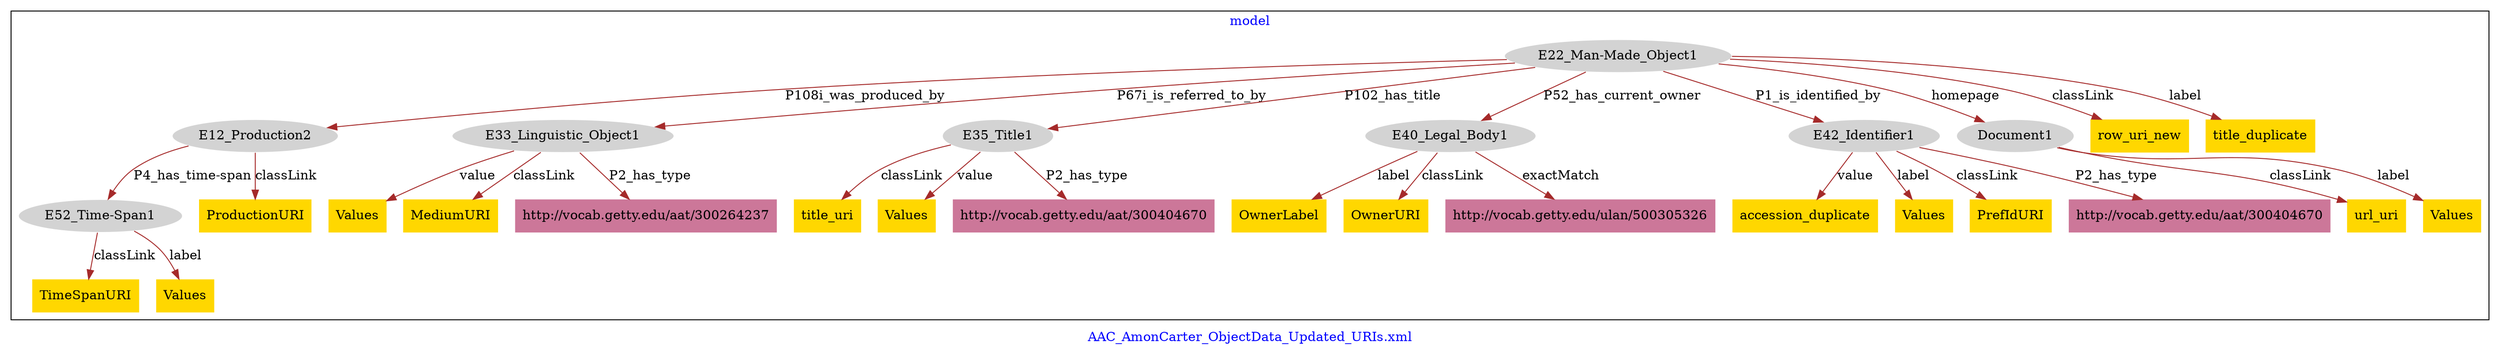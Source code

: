 digraph n0 {
fontcolor="blue"
remincross="true"
label="AAC_AmonCarter_ObjectData_Updated_URIs.xml"
subgraph cluster {
label="model"
n2[style="filled",color="white",fillcolor="lightgray",label="E12_Production2"];
n3[style="filled",color="white",fillcolor="lightgray",label="E52_Time-Span1"];
n4[style="filled",color="white",fillcolor="lightgray",label="E22_Man-Made_Object1"];
n5[style="filled",color="white",fillcolor="lightgray",label="E33_Linguistic_Object1"];
n6[style="filled",color="white",fillcolor="lightgray",label="E35_Title1"];
n7[style="filled",color="white",fillcolor="lightgray",label="E40_Legal_Body1"];
n8[style="filled",color="white",fillcolor="lightgray",label="E42_Identifier1"];
n9[style="filled",color="white",fillcolor="lightgray",label="Document1"];
n10[shape="plaintext",style="filled",fillcolor="gold",label="OwnerLabel"];
n11[shape="plaintext",style="filled",fillcolor="gold",label="url_uri"];
n12[shape="plaintext",style="filled",fillcolor="gold",label="Values"];
n13[shape="plaintext",style="filled",fillcolor="gold",label="TimeSpanURI"];
n14[shape="plaintext",style="filled",fillcolor="gold",label="title_uri"];
n15[shape="plaintext",style="filled",fillcolor="gold",label="accession_duplicate"];
n16[shape="plaintext",style="filled",fillcolor="gold",label="Values"];
n17[shape="plaintext",style="filled",fillcolor="gold",label="row_uri_new"];
n18[shape="plaintext",style="filled",fillcolor="gold",label="PrefIdURI"];
n19[shape="plaintext",style="filled",fillcolor="gold",label="Values"];
n20[shape="plaintext",style="filled",fillcolor="gold",label="Values"];
n21[shape="plaintext",style="filled",fillcolor="gold",label="title_duplicate"];
n22[shape="plaintext",style="filled",fillcolor="gold",label="MediumURI"];
n23[shape="plaintext",style="filled",fillcolor="gold",label="Values"];
n24[shape="plaintext",style="filled",fillcolor="gold",label="OwnerURI"];
n25[shape="plaintext",style="filled",fillcolor="gold",label="ProductionURI"];
n26[shape="plaintext",style="filled",fillcolor="#CC7799",label="http://vocab.getty.edu/aat/300404670"];
n27[shape="plaintext",style="filled",fillcolor="#CC7799",label="http://vocab.getty.edu/ulan/500305326"];
n28[shape="plaintext",style="filled",fillcolor="#CC7799",label="http://vocab.getty.edu/aat/300404670"];
n29[shape="plaintext",style="filled",fillcolor="#CC7799",label="http://vocab.getty.edu/aat/300264237"];
}
n2 -> n3[color="brown",fontcolor="black",label="P4_has_time-span"]
n4 -> n2[color="brown",fontcolor="black",label="P108i_was_produced_by"]
n4 -> n5[color="brown",fontcolor="black",label="P67i_is_referred_to_by"]
n4 -> n6[color="brown",fontcolor="black",label="P102_has_title"]
n4 -> n7[color="brown",fontcolor="black",label="P52_has_current_owner"]
n4 -> n8[color="brown",fontcolor="black",label="P1_is_identified_by"]
n4 -> n9[color="brown",fontcolor="black",label="homepage"]
n7 -> n10[color="brown",fontcolor="black",label="label"]
n9 -> n11[color="brown",fontcolor="black",label="classLink"]
n9 -> n12[color="brown",fontcolor="black",label="label"]
n3 -> n13[color="brown",fontcolor="black",label="classLink"]
n6 -> n14[color="brown",fontcolor="black",label="classLink"]
n8 -> n15[color="brown",fontcolor="black",label="value"]
n8 -> n16[color="brown",fontcolor="black",label="label"]
n4 -> n17[color="brown",fontcolor="black",label="classLink"]
n8 -> n18[color="brown",fontcolor="black",label="classLink"]
n5 -> n19[color="brown",fontcolor="black",label="value"]
n3 -> n20[color="brown",fontcolor="black",label="label"]
n4 -> n21[color="brown",fontcolor="black",label="label"]
n5 -> n22[color="brown",fontcolor="black",label="classLink"]
n6 -> n23[color="brown",fontcolor="black",label="value"]
n7 -> n24[color="brown",fontcolor="black",label="classLink"]
n2 -> n25[color="brown",fontcolor="black",label="classLink"]
n6 -> n26[color="brown",fontcolor="black",label="P2_has_type"]
n7 -> n27[color="brown",fontcolor="black",label="exactMatch"]
n8 -> n28[color="brown",fontcolor="black",label="P2_has_type"]
n5 -> n29[color="brown",fontcolor="black",label="P2_has_type"]
}
